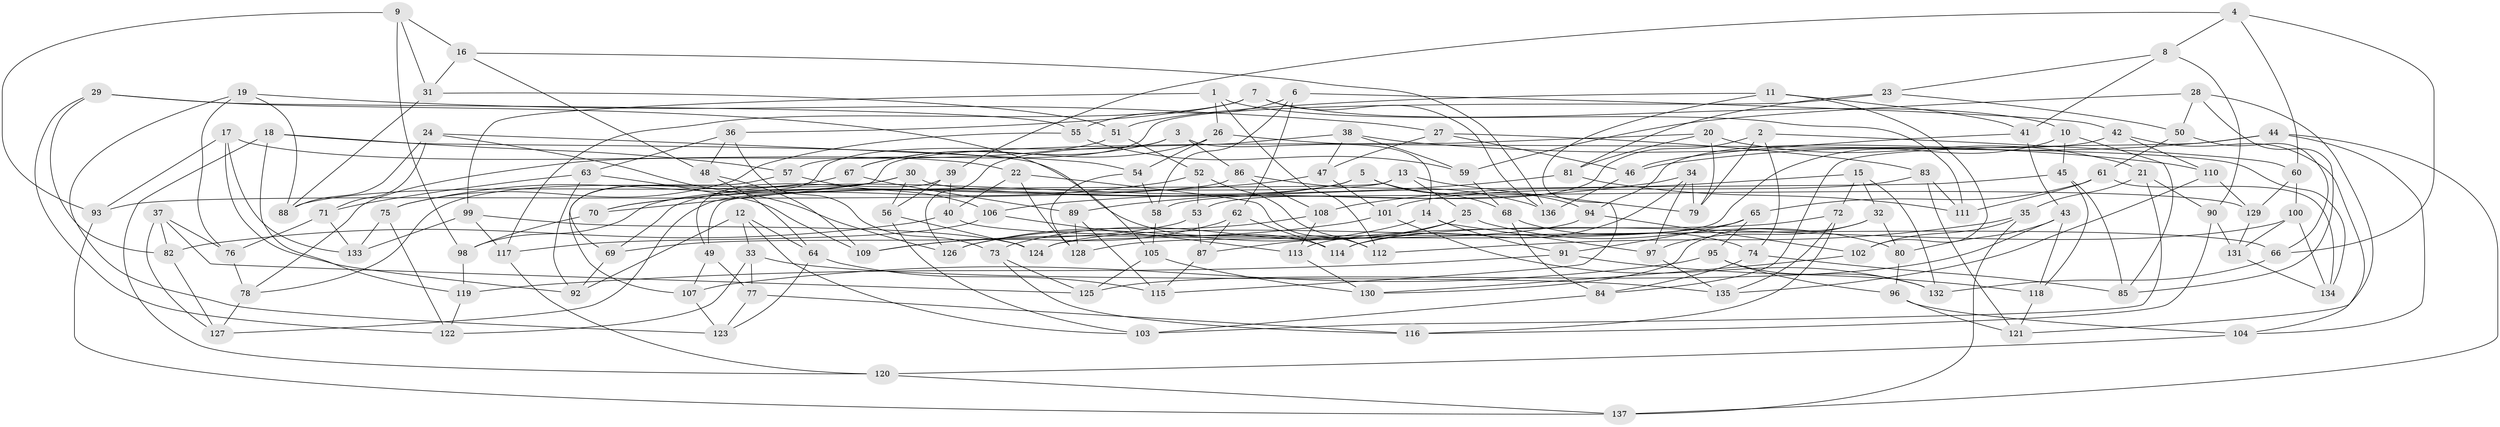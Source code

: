 // coarse degree distribution, {6: 0.5348837209302325, 4: 0.3953488372093023, 5: 0.046511627906976744, 3: 0.023255813953488372}
// Generated by graph-tools (version 1.1) at 2025/42/03/06/25 10:42:20]
// undirected, 137 vertices, 274 edges
graph export_dot {
graph [start="1"]
  node [color=gray90,style=filled];
  1;
  2;
  3;
  4;
  5;
  6;
  7;
  8;
  9;
  10;
  11;
  12;
  13;
  14;
  15;
  16;
  17;
  18;
  19;
  20;
  21;
  22;
  23;
  24;
  25;
  26;
  27;
  28;
  29;
  30;
  31;
  32;
  33;
  34;
  35;
  36;
  37;
  38;
  39;
  40;
  41;
  42;
  43;
  44;
  45;
  46;
  47;
  48;
  49;
  50;
  51;
  52;
  53;
  54;
  55;
  56;
  57;
  58;
  59;
  60;
  61;
  62;
  63;
  64;
  65;
  66;
  67;
  68;
  69;
  70;
  71;
  72;
  73;
  74;
  75;
  76;
  77;
  78;
  79;
  80;
  81;
  82;
  83;
  84;
  85;
  86;
  87;
  88;
  89;
  90;
  91;
  92;
  93;
  94;
  95;
  96;
  97;
  98;
  99;
  100;
  101;
  102;
  103;
  104;
  105;
  106;
  107;
  108;
  109;
  110;
  111;
  112;
  113;
  114;
  115;
  116;
  117;
  118;
  119;
  120;
  121;
  122;
  123;
  124;
  125;
  126;
  127;
  128;
  129;
  130;
  131;
  132;
  133;
  134;
  135;
  136;
  137;
  1 -- 99;
  1 -- 111;
  1 -- 26;
  1 -- 112;
  2 -- 74;
  2 -- 53;
  2 -- 79;
  2 -- 60;
  3 -- 14;
  3 -- 86;
  3 -- 107;
  3 -- 67;
  4 -- 66;
  4 -- 60;
  4 -- 39;
  4 -- 8;
  5 -- 69;
  5 -- 98;
  5 -- 94;
  5 -- 68;
  6 -- 55;
  6 -- 62;
  6 -- 42;
  6 -- 58;
  7 -- 117;
  7 -- 10;
  7 -- 36;
  7 -- 136;
  8 -- 90;
  8 -- 41;
  8 -- 23;
  9 -- 31;
  9 -- 16;
  9 -- 98;
  9 -- 93;
  10 -- 85;
  10 -- 45;
  10 -- 124;
  11 -- 102;
  11 -- 51;
  11 -- 115;
  11 -- 41;
  12 -- 103;
  12 -- 92;
  12 -- 33;
  12 -- 64;
  13 -- 79;
  13 -- 49;
  13 -- 25;
  13 -- 127;
  14 -- 126;
  14 -- 97;
  14 -- 91;
  15 -- 72;
  15 -- 108;
  15 -- 132;
  15 -- 32;
  16 -- 136;
  16 -- 31;
  16 -- 48;
  17 -- 93;
  17 -- 22;
  17 -- 133;
  17 -- 92;
  18 -- 120;
  18 -- 119;
  18 -- 114;
  18 -- 57;
  19 -- 123;
  19 -- 88;
  19 -- 76;
  19 -- 27;
  20 -- 81;
  20 -- 79;
  20 -- 70;
  20 -- 21;
  21 -- 35;
  21 -- 90;
  21 -- 103;
  22 -- 40;
  22 -- 112;
  22 -- 128;
  23 -- 81;
  23 -- 50;
  23 -- 57;
  24 -- 88;
  24 -- 54;
  24 -- 71;
  24 -- 126;
  25 -- 80;
  25 -- 73;
  25 -- 87;
  26 -- 54;
  26 -- 134;
  26 -- 67;
  27 -- 47;
  27 -- 46;
  27 -- 83;
  28 -- 121;
  28 -- 59;
  28 -- 50;
  28 -- 85;
  29 -- 122;
  29 -- 105;
  29 -- 55;
  29 -- 82;
  30 -- 75;
  30 -- 56;
  30 -- 129;
  30 -- 78;
  31 -- 88;
  31 -- 51;
  32 -- 130;
  32 -- 80;
  32 -- 97;
  33 -- 122;
  33 -- 77;
  33 -- 135;
  34 -- 79;
  34 -- 106;
  34 -- 97;
  34 -- 114;
  35 -- 112;
  35 -- 102;
  35 -- 137;
  36 -- 63;
  36 -- 73;
  36 -- 48;
  37 -- 125;
  37 -- 82;
  37 -- 76;
  37 -- 127;
  38 -- 110;
  38 -- 47;
  38 -- 126;
  38 -- 59;
  39 -- 40;
  39 -- 49;
  39 -- 56;
  40 -- 82;
  40 -- 66;
  41 -- 43;
  41 -- 46;
  42 -- 104;
  42 -- 110;
  42 -- 94;
  43 -- 125;
  43 -- 80;
  43 -- 118;
  44 -- 46;
  44 -- 84;
  44 -- 104;
  44 -- 137;
  45 -- 118;
  45 -- 58;
  45 -- 85;
  46 -- 136;
  47 -- 101;
  47 -- 70;
  48 -- 109;
  48 -- 64;
  49 -- 77;
  49 -- 107;
  50 -- 61;
  50 -- 66;
  51 -- 78;
  51 -- 52;
  52 -- 53;
  52 -- 70;
  52 -- 112;
  53 -- 69;
  53 -- 87;
  54 -- 128;
  54 -- 58;
  55 -- 59;
  55 -- 75;
  56 -- 124;
  56 -- 103;
  57 -- 106;
  57 -- 69;
  58 -- 105;
  59 -- 68;
  60 -- 100;
  60 -- 129;
  61 -- 111;
  61 -- 134;
  61 -- 65;
  62 -- 114;
  62 -- 109;
  62 -- 87;
  63 -- 109;
  63 -- 71;
  63 -- 92;
  64 -- 123;
  64 -- 115;
  65 -- 124;
  65 -- 91;
  65 -- 95;
  66 -- 132;
  67 -- 89;
  67 -- 88;
  68 -- 74;
  68 -- 84;
  69 -- 92;
  70 -- 98;
  71 -- 133;
  71 -- 76;
  72 -- 116;
  72 -- 135;
  72 -- 113;
  73 -- 116;
  73 -- 125;
  74 -- 84;
  74 -- 85;
  75 -- 122;
  75 -- 133;
  76 -- 78;
  77 -- 116;
  77 -- 123;
  78 -- 127;
  80 -- 96;
  81 -- 89;
  81 -- 111;
  82 -- 127;
  83 -- 121;
  83 -- 101;
  83 -- 111;
  84 -- 103;
  86 -- 108;
  86 -- 136;
  86 -- 93;
  87 -- 115;
  89 -- 128;
  89 -- 115;
  90 -- 116;
  90 -- 131;
  91 -- 119;
  91 -- 118;
  93 -- 137;
  94 -- 128;
  94 -- 102;
  95 -- 107;
  95 -- 96;
  95 -- 132;
  96 -- 104;
  96 -- 121;
  97 -- 135;
  98 -- 119;
  99 -- 124;
  99 -- 117;
  99 -- 133;
  100 -- 131;
  100 -- 114;
  100 -- 134;
  101 -- 109;
  101 -- 132;
  102 -- 130;
  104 -- 120;
  105 -- 130;
  105 -- 125;
  106 -- 117;
  106 -- 113;
  107 -- 123;
  108 -- 113;
  108 -- 126;
  110 -- 135;
  110 -- 129;
  113 -- 130;
  117 -- 120;
  118 -- 121;
  119 -- 122;
  120 -- 137;
  129 -- 131;
  131 -- 134;
}
